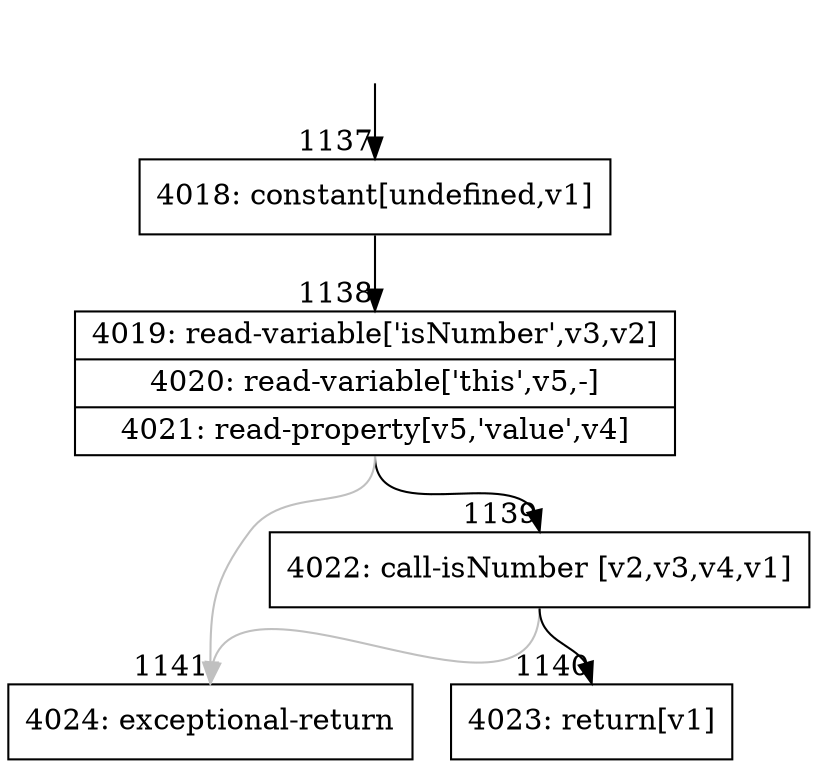 digraph {
rankdir="TD"
BB_entry122[shape=none,label=""];
BB_entry122 -> BB1137 [tailport=s, headport=n, headlabel="    1137"]
BB1137 [shape=record label="{4018: constant[undefined,v1]}" ] 
BB1137 -> BB1138 [tailport=s, headport=n, headlabel="      1138"]
BB1138 [shape=record label="{4019: read-variable['isNumber',v3,v2]|4020: read-variable['this',v5,-]|4021: read-property[v5,'value',v4]}" ] 
BB1138 -> BB1139 [tailport=s, headport=n, headlabel="      1139"]
BB1138 -> BB1141 [tailport=s, headport=n, color=gray, headlabel="      1141"]
BB1139 [shape=record label="{4022: call-isNumber [v2,v3,v4,v1]}" ] 
BB1139 -> BB1140 [tailport=s, headport=n, headlabel="      1140"]
BB1139 -> BB1141 [tailport=s, headport=n, color=gray]
BB1140 [shape=record label="{4023: return[v1]}" ] 
BB1141 [shape=record label="{4024: exceptional-return}" ] 
//#$~ 1136
}

